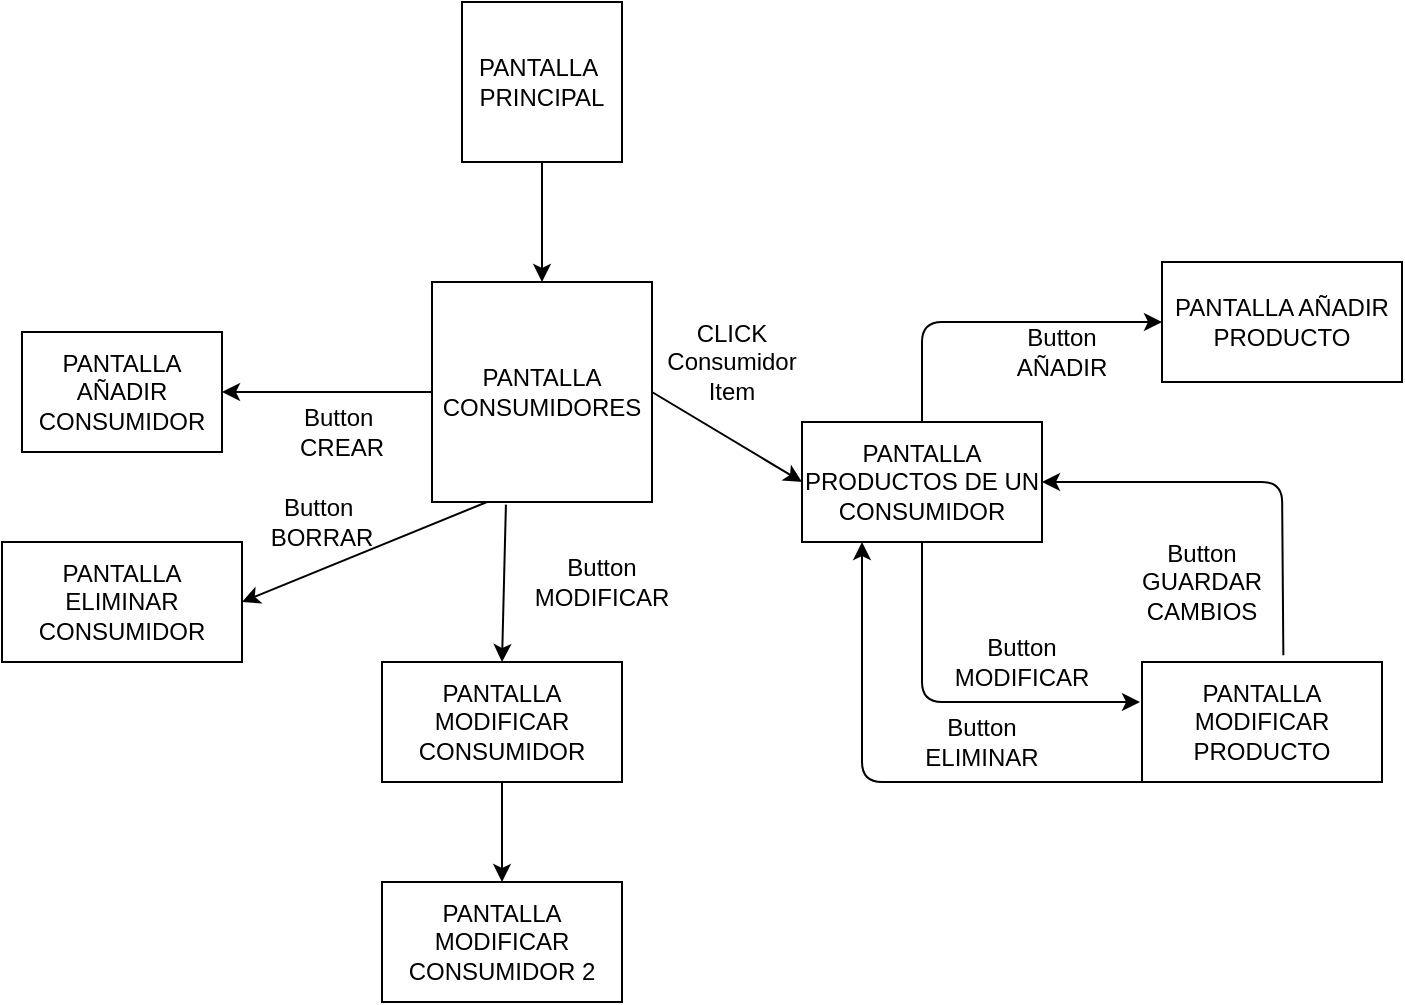 <mxfile version="13.9.1" type="github">
  <diagram id="cP0yp2udwZNhgFJAQ88W" name="Page-1">
    <mxGraphModel dx="782" dy="469" grid="1" gridSize="10" guides="1" tooltips="1" connect="1" arrows="1" fold="1" page="1" pageScale="1" pageWidth="850" pageHeight="1100" math="0" shadow="0">
      <root>
        <mxCell id="0" />
        <mxCell id="1" parent="0" />
        <mxCell id="lFta8kSSbknl5XpenkpC-1" value="PANTALLA&amp;nbsp;&lt;br&gt;PRINCIPAL" style="whiteSpace=wrap;html=1;aspect=fixed;" vertex="1" parent="1">
          <mxGeometry x="310" y="30" width="80" height="80" as="geometry" />
        </mxCell>
        <mxCell id="lFta8kSSbknl5XpenkpC-3" value="" style="endArrow=classic;html=1;exitX=0.5;exitY=1;exitDx=0;exitDy=0;entryX=0.5;entryY=0;entryDx=0;entryDy=0;" edge="1" parent="1" source="lFta8kSSbknl5XpenkpC-1" target="lFta8kSSbknl5XpenkpC-4">
          <mxGeometry width="50" height="50" relative="1" as="geometry">
            <mxPoint x="380" y="290" as="sourcePoint" />
            <mxPoint x="430" y="240" as="targetPoint" />
          </mxGeometry>
        </mxCell>
        <mxCell id="lFta8kSSbknl5XpenkpC-4" value="PANTALLA CONSUMIDORES" style="whiteSpace=wrap;html=1;aspect=fixed;" vertex="1" parent="1">
          <mxGeometry x="295" y="170" width="110" height="110" as="geometry" />
        </mxCell>
        <mxCell id="lFta8kSSbknl5XpenkpC-5" value="PANTALLA AÑADIR CONSUMIDOR" style="rounded=0;whiteSpace=wrap;html=1;" vertex="1" parent="1">
          <mxGeometry x="90" y="195" width="100" height="60" as="geometry" />
        </mxCell>
        <mxCell id="lFta8kSSbknl5XpenkpC-6" value="" style="endArrow=classic;html=1;entryX=1;entryY=0.5;entryDx=0;entryDy=0;exitX=0;exitY=0.5;exitDx=0;exitDy=0;" edge="1" parent="1" source="lFta8kSSbknl5XpenkpC-4" target="lFta8kSSbknl5XpenkpC-5">
          <mxGeometry width="50" height="50" relative="1" as="geometry">
            <mxPoint x="290" y="225" as="sourcePoint" />
            <mxPoint x="430" y="220" as="targetPoint" />
          </mxGeometry>
        </mxCell>
        <mxCell id="lFta8kSSbknl5XpenkpC-7" value="Button&amp;nbsp;&lt;br&gt;CREAR" style="text;html=1;strokeColor=none;fillColor=none;align=center;verticalAlign=middle;whiteSpace=wrap;rounded=0;" vertex="1" parent="1">
          <mxGeometry x="230" y="235" width="40" height="20" as="geometry" />
        </mxCell>
        <mxCell id="lFta8kSSbknl5XpenkpC-9" value="" style="endArrow=classic;html=1;exitX=0.25;exitY=1;exitDx=0;exitDy=0;entryX=1;entryY=0.5;entryDx=0;entryDy=0;" edge="1" parent="1" source="lFta8kSSbknl5XpenkpC-4" target="lFta8kSSbknl5XpenkpC-22">
          <mxGeometry width="50" height="50" relative="1" as="geometry">
            <mxPoint x="380" y="250" as="sourcePoint" />
            <mxPoint x="135" y="320" as="targetPoint" />
          </mxGeometry>
        </mxCell>
        <mxCell id="lFta8kSSbknl5XpenkpC-10" value="Button&amp;nbsp;&lt;br&gt;BORRAR" style="text;html=1;strokeColor=none;fillColor=none;align=center;verticalAlign=middle;whiteSpace=wrap;rounded=0;" vertex="1" parent="1">
          <mxGeometry x="220" y="280" width="40" height="20" as="geometry" />
        </mxCell>
        <mxCell id="lFta8kSSbknl5XpenkpC-12" value="PANTALLA MODIFICAR CONSUMIDOR" style="rounded=0;whiteSpace=wrap;html=1;" vertex="1" parent="1">
          <mxGeometry x="270" y="360" width="120" height="60" as="geometry" />
        </mxCell>
        <mxCell id="lFta8kSSbknl5XpenkpC-14" value="" style="endArrow=classic;html=1;entryX=0.5;entryY=0;entryDx=0;entryDy=0;exitX=0.336;exitY=1.012;exitDx=0;exitDy=0;exitPerimeter=0;" edge="1" parent="1" source="lFta8kSSbknl5XpenkpC-4" target="lFta8kSSbknl5XpenkpC-12">
          <mxGeometry width="50" height="50" relative="1" as="geometry">
            <mxPoint x="350" y="280" as="sourcePoint" />
            <mxPoint x="510" y="310" as="targetPoint" />
          </mxGeometry>
        </mxCell>
        <mxCell id="lFta8kSSbknl5XpenkpC-18" value="PANTALLA MODIFICAR CONSUMIDOR 2" style="rounded=0;whiteSpace=wrap;html=1;" vertex="1" parent="1">
          <mxGeometry x="270" y="470" width="120" height="60" as="geometry" />
        </mxCell>
        <mxCell id="lFta8kSSbknl5XpenkpC-19" value="" style="endArrow=classic;html=1;exitX=0.5;exitY=1;exitDx=0;exitDy=0;entryX=0.5;entryY=0;entryDx=0;entryDy=0;" edge="1" parent="1" source="lFta8kSSbknl5XpenkpC-12" target="lFta8kSSbknl5XpenkpC-18">
          <mxGeometry width="50" height="50" relative="1" as="geometry">
            <mxPoint x="380" y="330" as="sourcePoint" />
            <mxPoint x="430" y="280" as="targetPoint" />
          </mxGeometry>
        </mxCell>
        <mxCell id="lFta8kSSbknl5XpenkpC-21" value="Button MODIFICAR" style="text;html=1;strokeColor=none;fillColor=none;align=center;verticalAlign=middle;whiteSpace=wrap;rounded=0;" vertex="1" parent="1">
          <mxGeometry x="360" y="310" width="40" height="20" as="geometry" />
        </mxCell>
        <mxCell id="lFta8kSSbknl5XpenkpC-22" value="PANTALLA ELIMINAR CONSUMIDOR" style="rounded=0;whiteSpace=wrap;html=1;" vertex="1" parent="1">
          <mxGeometry x="80" y="300" width="120" height="60" as="geometry" />
        </mxCell>
        <mxCell id="lFta8kSSbknl5XpenkpC-25" value="PANTALLA PRODUCTOS DE UN CONSUMIDOR" style="rounded=0;whiteSpace=wrap;html=1;" vertex="1" parent="1">
          <mxGeometry x="480" y="240" width="120" height="60" as="geometry" />
        </mxCell>
        <mxCell id="lFta8kSSbknl5XpenkpC-26" value="" style="endArrow=classic;html=1;exitX=1;exitY=0.5;exitDx=0;exitDy=0;entryX=0;entryY=0.5;entryDx=0;entryDy=0;" edge="1" parent="1" source="lFta8kSSbknl5XpenkpC-4" target="lFta8kSSbknl5XpenkpC-25">
          <mxGeometry width="50" height="50" relative="1" as="geometry">
            <mxPoint x="380" y="310" as="sourcePoint" />
            <mxPoint x="430" y="260" as="targetPoint" />
          </mxGeometry>
        </mxCell>
        <mxCell id="lFta8kSSbknl5XpenkpC-27" value="CLICK Consumidor Item" style="text;html=1;strokeColor=none;fillColor=none;align=center;verticalAlign=middle;whiteSpace=wrap;rounded=0;" vertex="1" parent="1">
          <mxGeometry x="425" y="200" width="40" height="20" as="geometry" />
        </mxCell>
        <mxCell id="lFta8kSSbknl5XpenkpC-28" value="PANTALLA AÑADIR PRODUCTO" style="rounded=0;whiteSpace=wrap;html=1;" vertex="1" parent="1">
          <mxGeometry x="660" y="160" width="120" height="60" as="geometry" />
        </mxCell>
        <mxCell id="lFta8kSSbknl5XpenkpC-29" value="" style="endArrow=classic;html=1;exitX=0.5;exitY=0;exitDx=0;exitDy=0;entryX=0;entryY=0.5;entryDx=0;entryDy=0;" edge="1" parent="1" source="lFta8kSSbknl5XpenkpC-25" target="lFta8kSSbknl5XpenkpC-28">
          <mxGeometry width="50" height="50" relative="1" as="geometry">
            <mxPoint x="380" y="290" as="sourcePoint" />
            <mxPoint x="430" y="240" as="targetPoint" />
            <Array as="points">
              <mxPoint x="540" y="190" />
            </Array>
          </mxGeometry>
        </mxCell>
        <mxCell id="lFta8kSSbknl5XpenkpC-30" value="Button AÑADIR" style="text;html=1;strokeColor=none;fillColor=none;align=center;verticalAlign=middle;whiteSpace=wrap;rounded=0;" vertex="1" parent="1">
          <mxGeometry x="590" y="195" width="40" height="20" as="geometry" />
        </mxCell>
        <mxCell id="lFta8kSSbknl5XpenkpC-31" value="PANTALLA MODIFICAR PRODUCTO" style="rounded=0;whiteSpace=wrap;html=1;" vertex="1" parent="1">
          <mxGeometry x="650" y="360" width="120" height="60" as="geometry" />
        </mxCell>
        <mxCell id="lFta8kSSbknl5XpenkpC-32" value="" style="endArrow=classic;html=1;exitX=0.5;exitY=1;exitDx=0;exitDy=0;" edge="1" parent="1" source="lFta8kSSbknl5XpenkpC-25">
          <mxGeometry width="50" height="50" relative="1" as="geometry">
            <mxPoint x="380" y="270" as="sourcePoint" />
            <mxPoint x="649" y="380" as="targetPoint" />
            <Array as="points">
              <mxPoint x="540" y="380" />
              <mxPoint x="590" y="380" />
            </Array>
          </mxGeometry>
        </mxCell>
        <mxCell id="lFta8kSSbknl5XpenkpC-33" value="Button MODIFICAR" style="text;html=1;strokeColor=none;fillColor=none;align=center;verticalAlign=middle;whiteSpace=wrap;rounded=0;" vertex="1" parent="1">
          <mxGeometry x="570" y="350" width="40" height="20" as="geometry" />
        </mxCell>
        <mxCell id="lFta8kSSbknl5XpenkpC-35" value="Button GUARDAR CAMBIOS" style="text;html=1;strokeColor=none;fillColor=none;align=center;verticalAlign=middle;whiteSpace=wrap;rounded=0;" vertex="1" parent="1">
          <mxGeometry x="660" y="310" width="40" height="20" as="geometry" />
        </mxCell>
        <mxCell id="lFta8kSSbknl5XpenkpC-39" value="" style="endArrow=classic;html=1;exitX=0.589;exitY=-0.056;exitDx=0;exitDy=0;exitPerimeter=0;" edge="1" parent="1" source="lFta8kSSbknl5XpenkpC-31">
          <mxGeometry width="50" height="50" relative="1" as="geometry">
            <mxPoint x="720" y="350" as="sourcePoint" />
            <mxPoint x="600" y="270" as="targetPoint" />
            <Array as="points">
              <mxPoint x="720" y="270" />
            </Array>
          </mxGeometry>
        </mxCell>
        <mxCell id="lFta8kSSbknl5XpenkpC-42" value="" style="endArrow=classic;html=1;exitX=0;exitY=1;exitDx=0;exitDy=0;entryX=0.25;entryY=1;entryDx=0;entryDy=0;" edge="1" parent="1" source="lFta8kSSbknl5XpenkpC-31" target="lFta8kSSbknl5XpenkpC-25">
          <mxGeometry width="50" height="50" relative="1" as="geometry">
            <mxPoint x="380" y="270" as="sourcePoint" />
            <mxPoint x="430" y="220" as="targetPoint" />
            <Array as="points">
              <mxPoint x="510" y="420" />
            </Array>
          </mxGeometry>
        </mxCell>
        <mxCell id="lFta8kSSbknl5XpenkpC-46" value="Button ELIMINAR" style="text;html=1;strokeColor=none;fillColor=none;align=center;verticalAlign=middle;whiteSpace=wrap;rounded=0;" vertex="1" parent="1">
          <mxGeometry x="550" y="390" width="40" height="20" as="geometry" />
        </mxCell>
      </root>
    </mxGraphModel>
  </diagram>
</mxfile>
